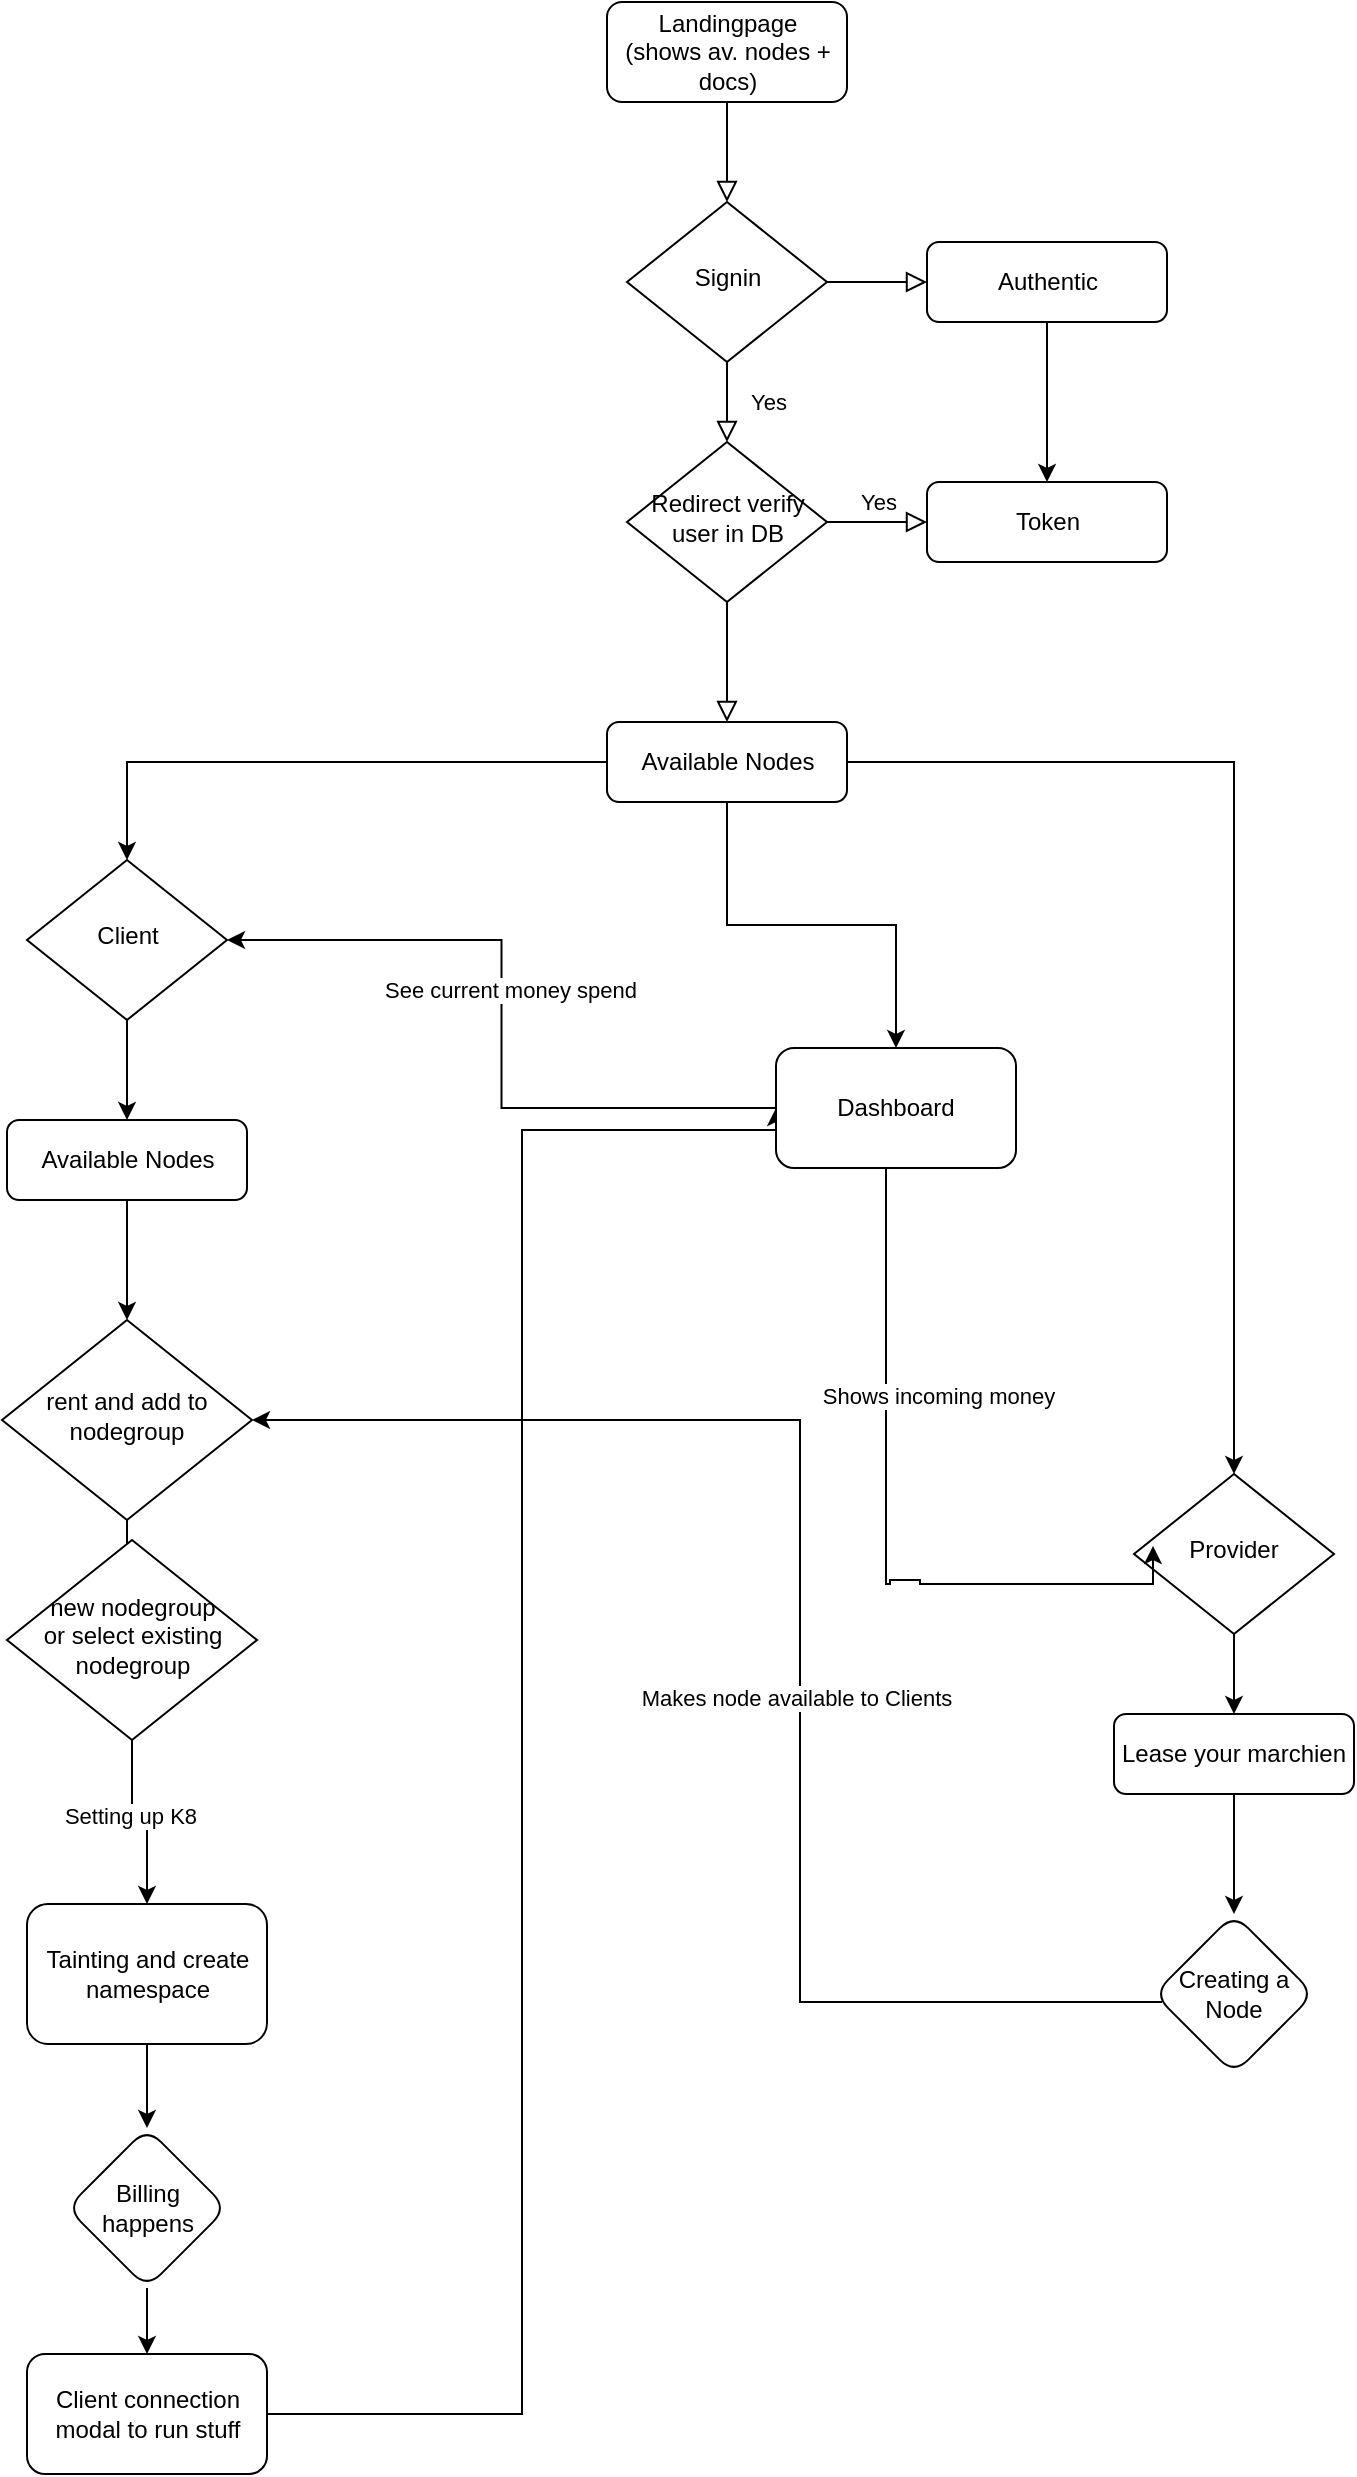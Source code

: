<mxfile version="21.5.0" type="github" pages="2">
  <diagram name="Seite-1" id="oyB1J4lQSQryITBCKR3E">
    <mxGraphModel dx="1530" dy="1021" grid="0" gridSize="10" guides="1" tooltips="1" connect="1" arrows="1" fold="1" page="0" pageScale="1" pageWidth="827" pageHeight="1169" math="0" shadow="0">
      <root>
        <mxCell id="0" />
        <mxCell id="1" parent="0" />
        <mxCell id="EEiRr2LU-W_r3cA7hqpR-35" value="" style="rounded=0;html=1;jettySize=auto;orthogonalLoop=1;fontSize=11;endArrow=block;endFill=0;endSize=8;strokeWidth=1;shadow=0;labelBackgroundColor=none;edgeStyle=orthogonalEdgeStyle;" parent="1" source="EEiRr2LU-W_r3cA7hqpR-36" target="EEiRr2LU-W_r3cA7hqpR-39" edge="1">
          <mxGeometry relative="1" as="geometry" />
        </mxCell>
        <mxCell id="EEiRr2LU-W_r3cA7hqpR-36" value="Landingpage&lt;br&gt;(shows av. nodes + docs)" style="rounded=1;whiteSpace=wrap;html=1;fontSize=12;glass=0;strokeWidth=1;shadow=0;" parent="1" vertex="1">
          <mxGeometry x="352.5" y="50" width="120" height="50" as="geometry" />
        </mxCell>
        <mxCell id="EEiRr2LU-W_r3cA7hqpR-37" value="Yes" style="rounded=0;html=1;jettySize=auto;orthogonalLoop=1;fontSize=11;endArrow=block;endFill=0;endSize=8;strokeWidth=1;shadow=0;labelBackgroundColor=none;edgeStyle=orthogonalEdgeStyle;" parent="1" source="EEiRr2LU-W_r3cA7hqpR-39" target="EEiRr2LU-W_r3cA7hqpR-44" edge="1">
          <mxGeometry y="20" relative="1" as="geometry">
            <mxPoint as="offset" />
          </mxGeometry>
        </mxCell>
        <mxCell id="EEiRr2LU-W_r3cA7hqpR-38" value="" style="edgeStyle=orthogonalEdgeStyle;rounded=0;html=1;jettySize=auto;orthogonalLoop=1;fontSize=11;endArrow=block;endFill=0;endSize=8;strokeWidth=1;shadow=0;labelBackgroundColor=none;" parent="1" source="EEiRr2LU-W_r3cA7hqpR-39" target="EEiRr2LU-W_r3cA7hqpR-41" edge="1">
          <mxGeometry y="10" relative="1" as="geometry">
            <mxPoint as="offset" />
          </mxGeometry>
        </mxCell>
        <mxCell id="EEiRr2LU-W_r3cA7hqpR-39" value="Signin" style="rhombus;whiteSpace=wrap;html=1;shadow=0;fontFamily=Helvetica;fontSize=12;align=center;strokeWidth=1;spacing=6;spacingTop=-4;" parent="1" vertex="1">
          <mxGeometry x="362.5" y="150" width="100" height="80" as="geometry" />
        </mxCell>
        <mxCell id="EEiRr2LU-W_r3cA7hqpR-40" style="edgeStyle=orthogonalEdgeStyle;rounded=0;orthogonalLoop=1;jettySize=auto;html=1;" parent="1" source="EEiRr2LU-W_r3cA7hqpR-41" target="EEiRr2LU-W_r3cA7hqpR-48" edge="1">
          <mxGeometry relative="1" as="geometry" />
        </mxCell>
        <mxCell id="EEiRr2LU-W_r3cA7hqpR-41" value="Authentic" style="rounded=1;whiteSpace=wrap;html=1;fontSize=12;glass=0;strokeWidth=1;shadow=0;" parent="1" vertex="1">
          <mxGeometry x="512.5" y="170" width="120" height="40" as="geometry" />
        </mxCell>
        <mxCell id="EEiRr2LU-W_r3cA7hqpR-42" value="" style="rounded=0;html=1;jettySize=auto;orthogonalLoop=1;fontSize=11;endArrow=block;endFill=0;endSize=8;strokeWidth=1;shadow=0;labelBackgroundColor=none;edgeStyle=orthogonalEdgeStyle;" parent="1" source="EEiRr2LU-W_r3cA7hqpR-44" target="EEiRr2LU-W_r3cA7hqpR-47" edge="1">
          <mxGeometry x="0.333" y="20" relative="1" as="geometry">
            <mxPoint as="offset" />
          </mxGeometry>
        </mxCell>
        <mxCell id="EEiRr2LU-W_r3cA7hqpR-43" value="Yes" style="edgeStyle=orthogonalEdgeStyle;rounded=0;html=1;jettySize=auto;orthogonalLoop=1;fontSize=11;endArrow=block;endFill=0;endSize=8;strokeWidth=1;shadow=0;labelBackgroundColor=none;" parent="1" source="EEiRr2LU-W_r3cA7hqpR-44" target="EEiRr2LU-W_r3cA7hqpR-48" edge="1">
          <mxGeometry y="10" relative="1" as="geometry">
            <mxPoint as="offset" />
          </mxGeometry>
        </mxCell>
        <mxCell id="EEiRr2LU-W_r3cA7hqpR-44" value="Redirect verify user in DB" style="rhombus;whiteSpace=wrap;html=1;shadow=0;fontFamily=Helvetica;fontSize=12;align=center;strokeWidth=1;spacing=6;spacingTop=-4;" parent="1" vertex="1">
          <mxGeometry x="362.5" y="270" width="100" height="80" as="geometry" />
        </mxCell>
        <mxCell id="EEiRr2LU-W_r3cA7hqpR-45" style="edgeStyle=orthogonalEdgeStyle;rounded=0;orthogonalLoop=1;jettySize=auto;html=1;entryX=0.5;entryY=0;entryDx=0;entryDy=0;" parent="1" source="EEiRr2LU-W_r3cA7hqpR-47" target="EEiRr2LU-W_r3cA7hqpR-55" edge="1">
          <mxGeometry relative="1" as="geometry">
            <mxPoint x="592.5" y="460" as="targetPoint" />
          </mxGeometry>
        </mxCell>
        <mxCell id="EEiRr2LU-W_r3cA7hqpR-46" style="edgeStyle=orthogonalEdgeStyle;rounded=0;orthogonalLoop=1;jettySize=auto;html=1;entryX=0.5;entryY=0;entryDx=0;entryDy=0;" parent="1" source="EEiRr2LU-W_r3cA7hqpR-47" target="EEiRr2LU-W_r3cA7hqpR-53" edge="1">
          <mxGeometry relative="1" as="geometry">
            <mxPoint x="245.74" y="476" as="targetPoint" />
          </mxGeometry>
        </mxCell>
        <mxCell id="s5_odyK9Tq23q0nwJr0p-11" value="" style="edgeStyle=orthogonalEdgeStyle;rounded=0;orthogonalLoop=1;jettySize=auto;html=1;" edge="1" parent="1" source="EEiRr2LU-W_r3cA7hqpR-47" target="s5_odyK9Tq23q0nwJr0p-10">
          <mxGeometry relative="1" as="geometry" />
        </mxCell>
        <mxCell id="EEiRr2LU-W_r3cA7hqpR-47" value="Available Nodes" style="rounded=1;whiteSpace=wrap;html=1;fontSize=12;glass=0;strokeWidth=1;shadow=0;" parent="1" vertex="1">
          <mxGeometry x="352.5" y="410" width="120" height="40" as="geometry" />
        </mxCell>
        <mxCell id="EEiRr2LU-W_r3cA7hqpR-48" value="Token" style="rounded=1;whiteSpace=wrap;html=1;fontSize=12;glass=0;strokeWidth=1;shadow=0;" parent="1" vertex="1">
          <mxGeometry x="512.5" y="290" width="120" height="40" as="geometry" />
        </mxCell>
        <mxCell id="s5_odyK9Tq23q0nwJr0p-2" value="" style="edgeStyle=orthogonalEdgeStyle;rounded=0;orthogonalLoop=1;jettySize=auto;html=1;" edge="1" parent="1" source="EEiRr2LU-W_r3cA7hqpR-49" target="s5_odyK9Tq23q0nwJr0p-1">
          <mxGeometry relative="1" as="geometry" />
        </mxCell>
        <mxCell id="EEiRr2LU-W_r3cA7hqpR-49" value="Lease your marchien" style="rounded=1;whiteSpace=wrap;html=1;fontSize=12;glass=0;strokeWidth=1;shadow=0;" parent="1" vertex="1">
          <mxGeometry x="606" y="906" width="120" height="40" as="geometry" />
        </mxCell>
        <mxCell id="EEiRr2LU-W_r3cA7hqpR-50" style="edgeStyle=orthogonalEdgeStyle;rounded=0;orthogonalLoop=1;jettySize=auto;html=1;" parent="1" source="EEiRr2LU-W_r3cA7hqpR-51" target="EEiRr2LU-W_r3cA7hqpR-58" edge="1">
          <mxGeometry relative="1" as="geometry" />
        </mxCell>
        <mxCell id="EEiRr2LU-W_r3cA7hqpR-51" value="Available Nodes" style="rounded=1;whiteSpace=wrap;html=1;fontSize=12;glass=0;strokeWidth=1;shadow=0;" parent="1" vertex="1">
          <mxGeometry x="52.5" y="609" width="120" height="40" as="geometry" />
        </mxCell>
        <mxCell id="EEiRr2LU-W_r3cA7hqpR-52" style="edgeStyle=orthogonalEdgeStyle;rounded=0;orthogonalLoop=1;jettySize=auto;html=1;" parent="1" source="EEiRr2LU-W_r3cA7hqpR-53" target="EEiRr2LU-W_r3cA7hqpR-51" edge="1">
          <mxGeometry relative="1" as="geometry" />
        </mxCell>
        <mxCell id="EEiRr2LU-W_r3cA7hqpR-53" value="Client" style="rhombus;whiteSpace=wrap;html=1;shadow=0;fontFamily=Helvetica;fontSize=12;align=center;strokeWidth=1;spacing=6;spacingTop=-4;" parent="1" vertex="1">
          <mxGeometry x="62.5" y="479" width="100" height="80" as="geometry" />
        </mxCell>
        <mxCell id="EEiRr2LU-W_r3cA7hqpR-54" style="edgeStyle=orthogonalEdgeStyle;rounded=0;orthogonalLoop=1;jettySize=auto;html=1;" parent="1" source="EEiRr2LU-W_r3cA7hqpR-55" target="EEiRr2LU-W_r3cA7hqpR-49" edge="1">
          <mxGeometry relative="1" as="geometry" />
        </mxCell>
        <mxCell id="EEiRr2LU-W_r3cA7hqpR-55" value="Provider" style="rhombus;whiteSpace=wrap;html=1;shadow=0;fontFamily=Helvetica;fontSize=12;align=center;strokeWidth=1;spacing=6;spacingTop=-4;" parent="1" vertex="1">
          <mxGeometry x="616" y="786" width="100" height="80" as="geometry" />
        </mxCell>
        <mxCell id="EEiRr2LU-W_r3cA7hqpR-57" style="edgeStyle=orthogonalEdgeStyle;rounded=0;orthogonalLoop=1;jettySize=auto;html=1;entryX=0.5;entryY=0;entryDx=0;entryDy=0;" parent="1" source="EEiRr2LU-W_r3cA7hqpR-58" target="EEiRr2LU-W_r3cA7hqpR-63" edge="1">
          <mxGeometry relative="1" as="geometry">
            <mxPoint x="272.5" y="729" as="targetPoint" />
          </mxGeometry>
        </mxCell>
        <mxCell id="EEiRr2LU-W_r3cA7hqpR-58" value="rent and add to nodegroup" style="rhombus;whiteSpace=wrap;html=1;shadow=0;fontFamily=Helvetica;fontSize=12;align=center;strokeWidth=1;spacing=6;spacingTop=-4;" parent="1" vertex="1">
          <mxGeometry x="50" y="709" width="125" height="100" as="geometry" />
        </mxCell>
        <mxCell id="s5_odyK9Tq23q0nwJr0p-6" value="" style="edgeStyle=orthogonalEdgeStyle;rounded=0;orthogonalLoop=1;jettySize=auto;html=1;" edge="1" parent="1" source="EEiRr2LU-W_r3cA7hqpR-61" target="s5_odyK9Tq23q0nwJr0p-5">
          <mxGeometry relative="1" as="geometry" />
        </mxCell>
        <mxCell id="EEiRr2LU-W_r3cA7hqpR-61" value="Tainting and create namespace" style="rounded=1;whiteSpace=wrap;html=1;fontSize=12;glass=0;strokeWidth=1;shadow=0;" parent="1" vertex="1">
          <mxGeometry x="62.5" y="1001" width="120" height="70" as="geometry" />
        </mxCell>
        <mxCell id="EEiRr2LU-W_r3cA7hqpR-62" style="edgeStyle=orthogonalEdgeStyle;rounded=0;orthogonalLoop=1;jettySize=auto;html=1;" parent="1" source="EEiRr2LU-W_r3cA7hqpR-63" target="EEiRr2LU-W_r3cA7hqpR-61" edge="1">
          <mxGeometry relative="1" as="geometry">
            <mxPoint x="115" y="992" as="targetPoint" />
          </mxGeometry>
        </mxCell>
        <mxCell id="s5_odyK9Tq23q0nwJr0p-4" value="Setting up K8" style="edgeLabel;html=1;align=center;verticalAlign=middle;resizable=0;points=[];" vertex="1" connectable="0" parent="EEiRr2LU-W_r3cA7hqpR-62">
          <mxGeometry x="-0.164" y="-1" relative="1" as="geometry">
            <mxPoint as="offset" />
          </mxGeometry>
        </mxCell>
        <mxCell id="EEiRr2LU-W_r3cA7hqpR-63" value="new nodegroup&lt;br&gt;or select existing&lt;br&gt;nodegroup" style="rhombus;whiteSpace=wrap;html=1;shadow=0;fontFamily=Helvetica;fontSize=12;align=center;strokeWidth=1;spacing=6;spacingTop=-4;" parent="1" vertex="1">
          <mxGeometry x="52.5" y="819" width="125" height="100" as="geometry" />
        </mxCell>
        <mxCell id="s5_odyK9Tq23q0nwJr0p-3" style="edgeStyle=orthogonalEdgeStyle;rounded=0;orthogonalLoop=1;jettySize=auto;html=1;entryX=1;entryY=0.5;entryDx=0;entryDy=0;" edge="1" parent="1" source="s5_odyK9Tq23q0nwJr0p-1" target="EEiRr2LU-W_r3cA7hqpR-58">
          <mxGeometry relative="1" as="geometry">
            <Array as="points">
              <mxPoint x="449" y="1050" />
              <mxPoint x="449" y="759" />
            </Array>
          </mxGeometry>
        </mxCell>
        <mxCell id="s5_odyK9Tq23q0nwJr0p-17" value="Makes node available to Clients" style="edgeLabel;html=1;align=center;verticalAlign=middle;resizable=0;points=[];" vertex="1" connectable="0" parent="s5_odyK9Tq23q0nwJr0p-3">
          <mxGeometry x="-0.104" y="1" relative="1" as="geometry">
            <mxPoint x="-1" y="1" as="offset" />
          </mxGeometry>
        </mxCell>
        <mxCell id="s5_odyK9Tq23q0nwJr0p-1" value="Creating a Node" style="rhombus;whiteSpace=wrap;html=1;rounded=1;glass=0;strokeWidth=1;shadow=0;" vertex="1" parent="1">
          <mxGeometry x="626" y="1006" width="80" height="80" as="geometry" />
        </mxCell>
        <mxCell id="s5_odyK9Tq23q0nwJr0p-8" value="" style="edgeStyle=orthogonalEdgeStyle;rounded=0;orthogonalLoop=1;jettySize=auto;html=1;" edge="1" parent="1" source="s5_odyK9Tq23q0nwJr0p-5" target="s5_odyK9Tq23q0nwJr0p-7">
          <mxGeometry relative="1" as="geometry" />
        </mxCell>
        <mxCell id="s5_odyK9Tq23q0nwJr0p-5" value="Billing happens" style="rhombus;whiteSpace=wrap;html=1;rounded=1;glass=0;strokeWidth=1;shadow=0;" vertex="1" parent="1">
          <mxGeometry x="82.5" y="1113" width="80" height="80" as="geometry" />
        </mxCell>
        <mxCell id="s5_odyK9Tq23q0nwJr0p-12" style="edgeStyle=orthogonalEdgeStyle;rounded=0;orthogonalLoop=1;jettySize=auto;html=1;entryX=0;entryY=0.5;entryDx=0;entryDy=0;" edge="1" parent="1" source="s5_odyK9Tq23q0nwJr0p-7" target="s5_odyK9Tq23q0nwJr0p-10">
          <mxGeometry relative="1" as="geometry">
            <Array as="points">
              <mxPoint x="310" y="1256" />
              <mxPoint x="310" y="614" />
              <mxPoint x="437" y="614" />
            </Array>
          </mxGeometry>
        </mxCell>
        <mxCell id="s5_odyK9Tq23q0nwJr0p-7" value="Client connection modal to run stuff" style="whiteSpace=wrap;html=1;rounded=1;glass=0;strokeWidth=1;shadow=0;" vertex="1" parent="1">
          <mxGeometry x="62.5" y="1226" width="120" height="60" as="geometry" />
        </mxCell>
        <mxCell id="s5_odyK9Tq23q0nwJr0p-13" style="edgeStyle=orthogonalEdgeStyle;rounded=0;orthogonalLoop=1;jettySize=auto;html=1;entryX=0.095;entryY=0.45;entryDx=0;entryDy=0;entryPerimeter=0;exitX=1;exitY=0.5;exitDx=0;exitDy=0;" edge="1" parent="1" source="s5_odyK9Tq23q0nwJr0p-10" target="EEiRr2LU-W_r3cA7hqpR-55">
          <mxGeometry relative="1" as="geometry">
            <mxPoint x="465" y="943" as="sourcePoint" />
            <mxPoint x="502.5" y="539" as="targetPoint" />
            <Array as="points">
              <mxPoint x="492" y="603" />
              <mxPoint x="492" y="841" />
              <mxPoint x="494" y="841" />
              <mxPoint x="494" y="839" />
              <mxPoint x="509" y="839" />
              <mxPoint x="509" y="841" />
              <mxPoint x="626" y="841" />
            </Array>
          </mxGeometry>
        </mxCell>
        <mxCell id="s5_odyK9Tq23q0nwJr0p-14" value="Shows incoming money" style="edgeLabel;html=1;align=center;verticalAlign=middle;resizable=0;points=[];" vertex="1" connectable="0" parent="s5_odyK9Tq23q0nwJr0p-13">
          <mxGeometry x="-0.164" y="2" relative="1" as="geometry">
            <mxPoint x="24" y="17" as="offset" />
          </mxGeometry>
        </mxCell>
        <mxCell id="s5_odyK9Tq23q0nwJr0p-15" style="edgeStyle=orthogonalEdgeStyle;rounded=0;orthogonalLoop=1;jettySize=auto;html=1;entryX=1;entryY=0.5;entryDx=0;entryDy=0;" edge="1" parent="1" source="s5_odyK9Tq23q0nwJr0p-10" target="EEiRr2LU-W_r3cA7hqpR-53">
          <mxGeometry relative="1" as="geometry" />
        </mxCell>
        <mxCell id="s5_odyK9Tq23q0nwJr0p-16" value="See current money spend" style="edgeLabel;html=1;align=center;verticalAlign=middle;resizable=0;points=[];" vertex="1" connectable="0" parent="s5_odyK9Tq23q0nwJr0p-15">
          <mxGeometry x="0.104" y="-3" relative="1" as="geometry">
            <mxPoint x="1" y="1" as="offset" />
          </mxGeometry>
        </mxCell>
        <mxCell id="s5_odyK9Tq23q0nwJr0p-10" value="Dashboard" style="whiteSpace=wrap;html=1;rounded=1;glass=0;strokeWidth=1;shadow=0;" vertex="1" parent="1">
          <mxGeometry x="437" y="573" width="120" height="60" as="geometry" />
        </mxCell>
      </root>
    </mxGraphModel>
  </diagram>
  <diagram name="Mark" id="U20YnGkPYRGFCjqGyoIM">
    <mxGraphModel dx="1167" dy="698" grid="1" gridSize="10" guides="1" tooltips="1" connect="1" arrows="1" fold="1" page="1" pageScale="1" pageWidth="827" pageHeight="1169" math="0" shadow="0">
      <root>
        <mxCell id="lMakNlP7YPmwNP2zMPLx-0" />
        <mxCell id="lMakNlP7YPmwNP2zMPLx-1" parent="lMakNlP7YPmwNP2zMPLx-0" />
        <mxCell id="lMakNlP7YPmwNP2zMPLx-2" value="" style="rounded=0;html=1;jettySize=auto;orthogonalLoop=1;fontSize=11;endArrow=block;endFill=0;endSize=8;strokeWidth=1;shadow=0;labelBackgroundColor=none;edgeStyle=orthogonalEdgeStyle;" edge="1" parent="lMakNlP7YPmwNP2zMPLx-1" source="lMakNlP7YPmwNP2zMPLx-3" target="lMakNlP7YPmwNP2zMPLx-6">
          <mxGeometry relative="1" as="geometry" />
        </mxCell>
        <mxCell id="L4o1jWjbPwMp0_FglPyr-25" style="edgeStyle=orthogonalEdgeStyle;rounded=0;orthogonalLoop=1;jettySize=auto;html=1;exitX=0.5;exitY=1;exitDx=0;exitDy=0;entryX=0.5;entryY=0;entryDx=0;entryDy=0;" edge="1" parent="lMakNlP7YPmwNP2zMPLx-1" source="lMakNlP7YPmwNP2zMPLx-3" target="L4o1jWjbPwMp0_FglPyr-1">
          <mxGeometry relative="1" as="geometry" />
        </mxCell>
        <mxCell id="lMakNlP7YPmwNP2zMPLx-3" value="Landingpage&lt;br&gt;(shows av. nodes + docs)" style="rounded=1;whiteSpace=wrap;html=1;fontSize=12;glass=0;strokeWidth=1;shadow=0;fillColor=#B9E0A5;" vertex="1" parent="lMakNlP7YPmwNP2zMPLx-1">
          <mxGeometry x="140" y="165" width="120" height="50" as="geometry" />
        </mxCell>
        <mxCell id="lMakNlP7YPmwNP2zMPLx-4" value="Yes" style="rounded=0;html=1;jettySize=auto;orthogonalLoop=1;fontSize=11;endArrow=block;endFill=0;endSize=8;strokeWidth=1;shadow=0;labelBackgroundColor=none;edgeStyle=orthogonalEdgeStyle;" edge="1" parent="lMakNlP7YPmwNP2zMPLx-1" source="lMakNlP7YPmwNP2zMPLx-6" target="lMakNlP7YPmwNP2zMPLx-11">
          <mxGeometry y="20" relative="1" as="geometry">
            <mxPoint as="offset" />
          </mxGeometry>
        </mxCell>
        <mxCell id="lMakNlP7YPmwNP2zMPLx-5" value="No" style="edgeStyle=orthogonalEdgeStyle;rounded=0;html=1;jettySize=auto;orthogonalLoop=1;fontSize=11;endArrow=block;endFill=0;endSize=8;strokeWidth=1;shadow=0;labelBackgroundColor=none;" edge="1" parent="lMakNlP7YPmwNP2zMPLx-1" source="lMakNlP7YPmwNP2zMPLx-6" target="lMakNlP7YPmwNP2zMPLx-8">
          <mxGeometry y="10" relative="1" as="geometry">
            <mxPoint as="offset" />
          </mxGeometry>
        </mxCell>
        <mxCell id="lMakNlP7YPmwNP2zMPLx-6" value="Signin" style="rhombus;whiteSpace=wrap;html=1;shadow=0;fontFamily=Helvetica;fontSize=12;align=center;strokeWidth=1;spacing=6;spacingTop=-4;fillColor=#B9E0A5;" vertex="1" parent="lMakNlP7YPmwNP2zMPLx-1">
          <mxGeometry x="362.5" y="150" width="100" height="80" as="geometry" />
        </mxCell>
        <mxCell id="lMakNlP7YPmwNP2zMPLx-7" style="edgeStyle=orthogonalEdgeStyle;rounded=0;orthogonalLoop=1;jettySize=auto;html=1;" edge="1" parent="lMakNlP7YPmwNP2zMPLx-1" source="lMakNlP7YPmwNP2zMPLx-8" target="lMakNlP7YPmwNP2zMPLx-15">
          <mxGeometry relative="1" as="geometry" />
        </mxCell>
        <mxCell id="lMakNlP7YPmwNP2zMPLx-8" value="Authentic" style="rounded=1;whiteSpace=wrap;html=1;fontSize=12;glass=0;strokeWidth=1;shadow=0;fillColor=#B9E0A5;" vertex="1" parent="lMakNlP7YPmwNP2zMPLx-1">
          <mxGeometry x="512.5" y="170" width="120" height="40" as="geometry" />
        </mxCell>
        <mxCell id="lMakNlP7YPmwNP2zMPLx-9" value="No" style="rounded=0;html=1;jettySize=auto;orthogonalLoop=1;fontSize=11;endArrow=block;endFill=0;endSize=8;strokeWidth=1;shadow=0;labelBackgroundColor=none;edgeStyle=orthogonalEdgeStyle;" edge="1" parent="lMakNlP7YPmwNP2zMPLx-1" source="lMakNlP7YPmwNP2zMPLx-11" target="lMakNlP7YPmwNP2zMPLx-14">
          <mxGeometry x="-0.333" y="18" relative="1" as="geometry">
            <mxPoint x="-1" as="offset" />
          </mxGeometry>
        </mxCell>
        <mxCell id="L4o1jWjbPwMp0_FglPyr-11" style="edgeStyle=orthogonalEdgeStyle;rounded=0;orthogonalLoop=1;jettySize=auto;html=1;exitX=0.5;exitY=1;exitDx=0;exitDy=0;" edge="1" parent="lMakNlP7YPmwNP2zMPLx-1" source="lMakNlP7YPmwNP2zMPLx-11">
          <mxGeometry relative="1" as="geometry">
            <mxPoint x="110" y="410" as="targetPoint" />
          </mxGeometry>
        </mxCell>
        <mxCell id="L4o1jWjbPwMp0_FglPyr-26" style="edgeStyle=orthogonalEdgeStyle;rounded=0;orthogonalLoop=1;jettySize=auto;html=1;exitX=0.5;exitY=1;exitDx=0;exitDy=0;" edge="1" parent="lMakNlP7YPmwNP2zMPLx-1" source="lMakNlP7YPmwNP2zMPLx-11" target="L4o1jWjbPwMp0_FglPyr-5">
          <mxGeometry relative="1" as="geometry" />
        </mxCell>
        <mxCell id="lMakNlP7YPmwNP2zMPLx-11" value="Redirect &lt;br&gt;verify user&lt;br&gt;&amp;nbsp;in DB" style="rhombus;whiteSpace=wrap;html=1;shadow=0;fontFamily=Helvetica;fontSize=12;align=center;strokeWidth=1;spacing=6;spacingTop=-4;fillColor=#B9E0A5;" vertex="1" parent="lMakNlP7YPmwNP2zMPLx-1">
          <mxGeometry x="362.5" y="270" width="100" height="80" as="geometry" />
        </mxCell>
        <mxCell id="L4o1jWjbPwMp0_FglPyr-13" style="edgeStyle=orthogonalEdgeStyle;rounded=0;orthogonalLoop=1;jettySize=auto;html=1;" edge="1" parent="lMakNlP7YPmwNP2zMPLx-1" source="lMakNlP7YPmwNP2zMPLx-14" target="lMakNlP7YPmwNP2zMPLx-25">
          <mxGeometry relative="1" as="geometry" />
        </mxCell>
        <mxCell id="L4o1jWjbPwMp0_FglPyr-16" style="edgeStyle=orthogonalEdgeStyle;rounded=0;orthogonalLoop=1;jettySize=auto;html=1;exitX=0.5;exitY=1;exitDx=0;exitDy=0;entryX=0.5;entryY=0;entryDx=0;entryDy=0;" edge="1" parent="lMakNlP7YPmwNP2zMPLx-1" source="lMakNlP7YPmwNP2zMPLx-14" target="L4o1jWjbPwMp0_FglPyr-15">
          <mxGeometry relative="1" as="geometry" />
        </mxCell>
        <mxCell id="lMakNlP7YPmwNP2zMPLx-14" value="Available Nodes&lt;br&gt;(&amp;amp; detailed GPU info)" style="rounded=1;whiteSpace=wrap;html=1;fontSize=12;glass=0;strokeWidth=1;shadow=0;fillColor=#FFF2CC;" vertex="1" parent="lMakNlP7YPmwNP2zMPLx-1">
          <mxGeometry x="347" y="410" width="132.5" height="60" as="geometry" />
        </mxCell>
        <mxCell id="L4o1jWjbPwMp0_FglPyr-3" style="edgeStyle=orthogonalEdgeStyle;rounded=0;orthogonalLoop=1;jettySize=auto;html=1;exitX=0;exitY=0.5;exitDx=0;exitDy=0;" edge="1" parent="lMakNlP7YPmwNP2zMPLx-1" source="lMakNlP7YPmwNP2zMPLx-15" target="lMakNlP7YPmwNP2zMPLx-11">
          <mxGeometry relative="1" as="geometry" />
        </mxCell>
        <mxCell id="lMakNlP7YPmwNP2zMPLx-15" value="Token" style="rounded=1;whiteSpace=wrap;html=1;fontSize=12;glass=0;strokeWidth=1;shadow=0;fillColor=#B9E0A5;" vertex="1" parent="lMakNlP7YPmwNP2zMPLx-1">
          <mxGeometry x="512.5" y="290" width="120" height="40" as="geometry" />
        </mxCell>
        <mxCell id="L4o1jWjbPwMp0_FglPyr-24" style="edgeStyle=orthogonalEdgeStyle;rounded=0;orthogonalLoop=1;jettySize=auto;html=1;exitX=0.5;exitY=1;exitDx=0;exitDy=0;" edge="1" parent="lMakNlP7YPmwNP2zMPLx-1" source="lMakNlP7YPmwNP2zMPLx-25" target="L4o1jWjbPwMp0_FglPyr-22">
          <mxGeometry relative="1" as="geometry" />
        </mxCell>
        <mxCell id="lMakNlP7YPmwNP2zMPLx-25" value="Add machine&lt;br&gt;&amp;nbsp;to new or existing node group via dropdown&lt;br&gt;(cart) &amp;amp; taint now" style="rhombus;whiteSpace=wrap;html=1;shadow=0;fontFamily=Helvetica;fontSize=12;align=center;strokeWidth=1;spacing=6;spacingTop=-4;fillColor=#F19C99;" vertex="1" parent="lMakNlP7YPmwNP2zMPLx-1">
          <mxGeometry x="240" y="520" width="162.5" height="130" as="geometry" />
        </mxCell>
        <mxCell id="L4o1jWjbPwMp0_FglPyr-1" value="Docs" style="rounded=1;whiteSpace=wrap;html=1;fillColor=#B9E0A5;" vertex="1" parent="lMakNlP7YPmwNP2zMPLx-1">
          <mxGeometry x="140" y="260" width="120" height="60" as="geometry" />
        </mxCell>
        <mxCell id="L4o1jWjbPwMp0_FglPyr-31" style="edgeStyle=orthogonalEdgeStyle;rounded=0;orthogonalLoop=1;jettySize=auto;html=1;exitX=0.5;exitY=1;exitDx=0;exitDy=0;entryX=0.5;entryY=0;entryDx=0;entryDy=0;" edge="1" parent="lMakNlP7YPmwNP2zMPLx-1" source="L4o1jWjbPwMp0_FglPyr-5" target="L4o1jWjbPwMp0_FglPyr-30">
          <mxGeometry relative="1" as="geometry" />
        </mxCell>
        <mxCell id="L4o1jWjbPwMp0_FglPyr-5" value="Dashboard" style="rounded=1;whiteSpace=wrap;html=1;fillColor=#F19C99;" vertex="1" parent="lMakNlP7YPmwNP2zMPLx-1">
          <mxGeometry x="620" y="410" width="120" height="60" as="geometry" />
        </mxCell>
        <mxCell id="L4o1jWjbPwMp0_FglPyr-8" style="edgeStyle=orthogonalEdgeStyle;rounded=0;orthogonalLoop=1;jettySize=auto;html=1;exitX=0.5;exitY=1;exitDx=0;exitDy=0;entryX=0.5;entryY=0;entryDx=0;entryDy=0;" edge="1" parent="lMakNlP7YPmwNP2zMPLx-1" source="L4o1jWjbPwMp0_FglPyr-7">
          <mxGeometry relative="1" as="geometry">
            <mxPoint x="110" y="510" as="targetPoint" />
          </mxGeometry>
        </mxCell>
        <mxCell id="L4o1jWjbPwMp0_FglPyr-7" value="Listed Machines Page" style="rounded=1;whiteSpace=wrap;html=1;fillColor=#FFF2CC;" vertex="1" parent="lMakNlP7YPmwNP2zMPLx-1">
          <mxGeometry x="50" y="410" width="120" height="60" as="geometry" />
        </mxCell>
        <mxCell id="L4o1jWjbPwMp0_FglPyr-40" style="edgeStyle=orthogonalEdgeStyle;rounded=0;orthogonalLoop=1;jettySize=auto;html=1;exitX=0.5;exitY=1;exitDx=0;exitDy=0;entryX=0.481;entryY=-0.032;entryDx=0;entryDy=0;entryPerimeter=0;" edge="1" parent="lMakNlP7YPmwNP2zMPLx-1" source="L4o1jWjbPwMp0_FglPyr-9" target="L4o1jWjbPwMp0_FglPyr-37">
          <mxGeometry relative="1" as="geometry" />
        </mxCell>
        <mxCell id="L4o1jWjbPwMp0_FglPyr-9" value="List New Machine" style="rhombus;whiteSpace=wrap;html=1;shadow=0;fontFamily=Helvetica;fontSize=12;align=center;strokeWidth=1;spacing=6;spacingTop=-4;fillColor=#FFF2CC;" vertex="1" parent="lMakNlP7YPmwNP2zMPLx-1">
          <mxGeometry x="47.5" y="510" width="125" height="90" as="geometry" />
        </mxCell>
        <mxCell id="L4o1jWjbPwMp0_FglPyr-39" style="edgeStyle=orthogonalEdgeStyle;rounded=0;orthogonalLoop=1;jettySize=auto;html=1;exitX=0.5;exitY=1;exitDx=0;exitDy=0;entryX=0.486;entryY=-0.058;entryDx=0;entryDy=0;entryPerimeter=0;" edge="1" parent="lMakNlP7YPmwNP2zMPLx-1" source="L4o1jWjbPwMp0_FglPyr-15" target="L4o1jWjbPwMp0_FglPyr-33">
          <mxGeometry relative="1" as="geometry" />
        </mxCell>
        <mxCell id="L4o1jWjbPwMp0_FglPyr-15" value="Connect to&lt;br&gt;pre-existing NG&lt;br&gt;(cart)" style="rhombus;whiteSpace=wrap;html=1;shadow=0;fontFamily=Helvetica;fontSize=12;align=center;strokeWidth=1;spacing=6;spacingTop=-4;fillColor=#F19C99;" vertex="1" parent="lMakNlP7YPmwNP2zMPLx-1">
          <mxGeometry x="450" y="520" width="125" height="100" as="geometry" />
        </mxCell>
        <mxCell id="L4o1jWjbPwMp0_FglPyr-20" value="** Tainting happens at moment node added" style="text;html=1;strokeColor=none;fillColor=none;align=center;verticalAlign=middle;whiteSpace=wrap;rounded=0;" vertex="1" parent="lMakNlP7YPmwNP2zMPLx-1">
          <mxGeometry x="376.25" y="520" width="60" height="30" as="geometry" />
        </mxCell>
        <mxCell id="L4o1jWjbPwMp0_FglPyr-22" value="Remove node &lt;br&gt;from n.g.(cart) &lt;br&gt;&amp;amp; untaint" style="rhombus;whiteSpace=wrap;html=1;fillColor=#F19C99;" vertex="1" parent="lMakNlP7YPmwNP2zMPLx-1">
          <mxGeometry x="290" y="640" width="138.75" height="120" as="geometry" />
        </mxCell>
        <mxCell id="L4o1jWjbPwMp0_FglPyr-30" value="Client Panel View:&lt;br&gt;- Usage by N.G. (prom)&lt;br&gt;- Billing (stripe)&lt;br&gt;&lt;br&gt;Host Panel View:&lt;br&gt;- Earnings/Payouts (stripe)&lt;br&gt;- flop consumption (prom)&lt;br&gt;- Power calc tool (input $/kw)&lt;br&gt;&lt;div style=&quot;&quot;&gt;&lt;br&gt;&lt;/div&gt;" style="rounded=0;whiteSpace=wrap;html=1;align=left;fillColor=#F19C99;" vertex="1" parent="lMakNlP7YPmwNP2zMPLx-1">
          <mxGeometry x="600" y="540" width="160" height="170" as="geometry" />
        </mxCell>
        <mxCell id="L4o1jWjbPwMp0_FglPyr-33" value="Connection Modal + Kubectl Script" style="shape=cube;whiteSpace=wrap;html=1;boundedLbl=1;backgroundOutline=1;darkOpacity=0.05;darkOpacity2=0.1;fillColor=#F19C99;" vertex="1" parent="lMakNlP7YPmwNP2zMPLx-1">
          <mxGeometry x="455" y="660" width="120" height="80" as="geometry" />
        </mxCell>
        <mxCell id="L4o1jWjbPwMp0_FglPyr-37" value="Price and List&lt;br&gt;Machine Modal + K3s Script" style="shape=cube;whiteSpace=wrap;html=1;boundedLbl=1;backgroundOutline=1;darkOpacity=0.05;darkOpacity2=0.1;fillColor=#FFF2CC;" vertex="1" parent="lMakNlP7YPmwNP2zMPLx-1">
          <mxGeometry x="52.5" y="660" width="120" height="80" as="geometry" />
        </mxCell>
      </root>
    </mxGraphModel>
  </diagram>
</mxfile>
